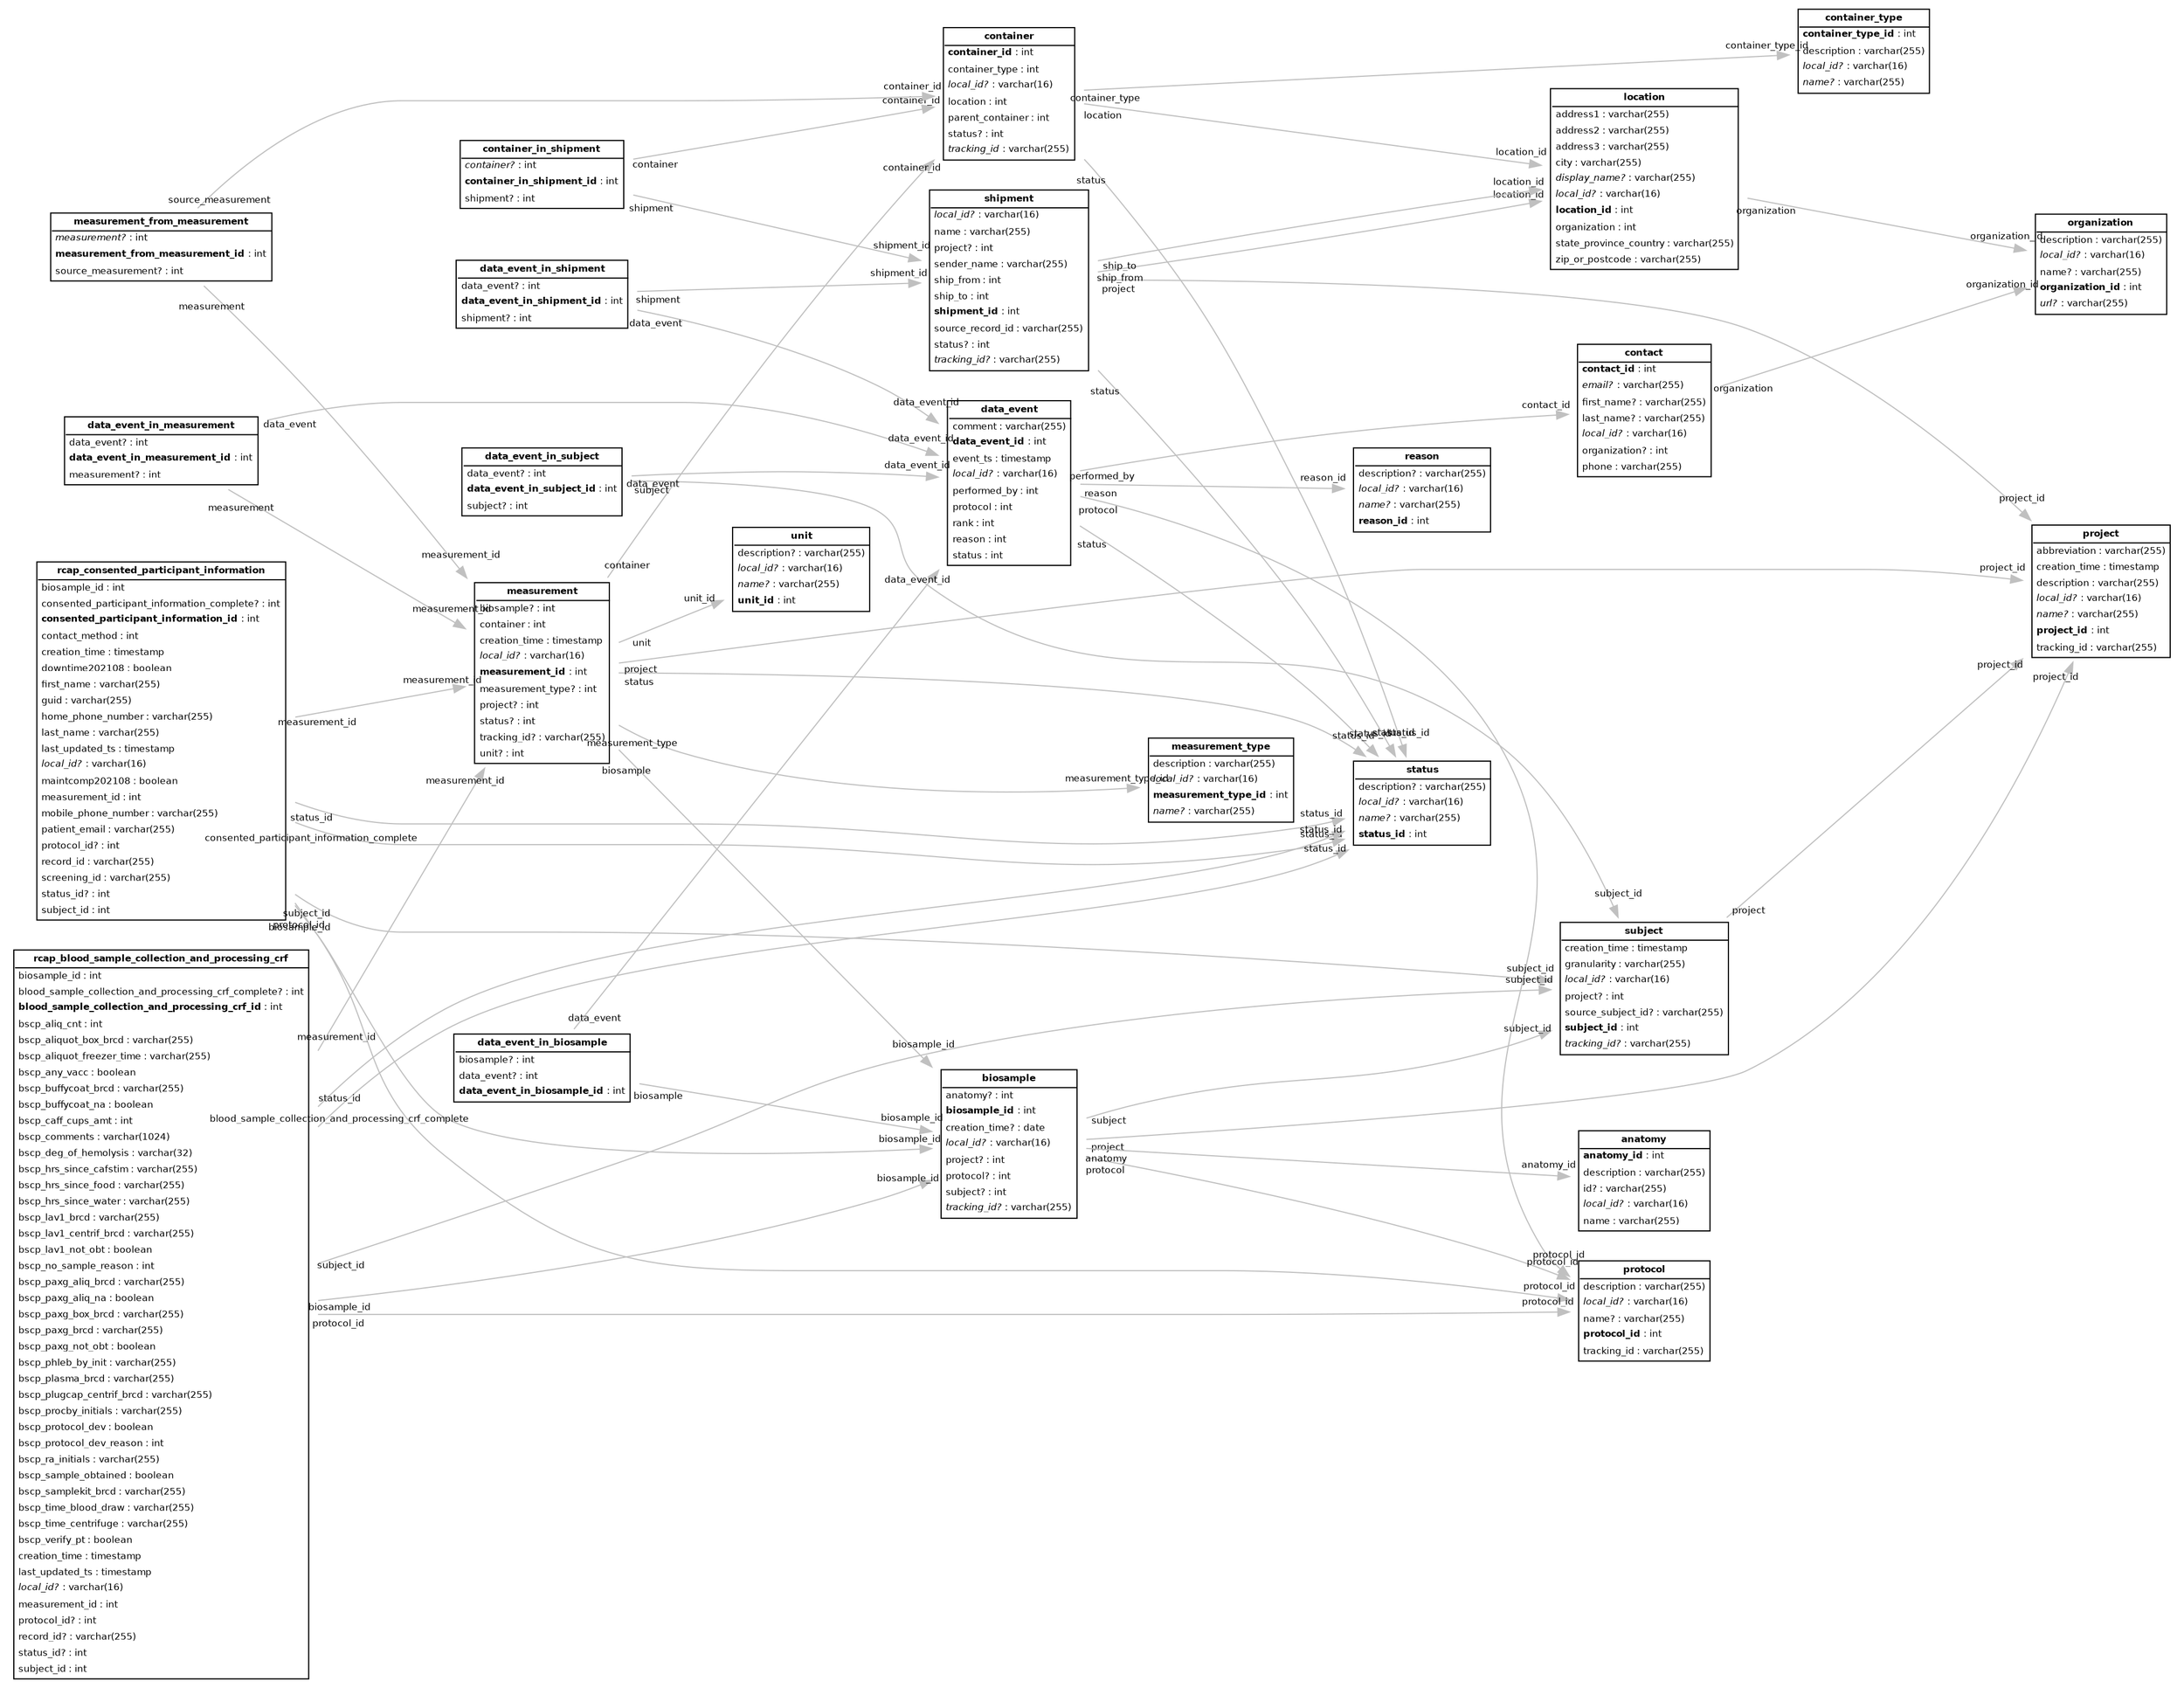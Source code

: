 digraph G {
node [fontname="Bitstream Vera Sans", fontsize=8, shape=none];
edge [color=grey, fontname="Bitstream Vera Sans", fontsize=8, labeldistance=2];
graph [rankdir=LR];
unit [label=<<TABLE BORDER="1" CELLBORDER="0" CELLSPACING="1">
	        <TR><TD><B>unit</B></TD></TR><HR></HR>
	        <TR><TD align="left">description? : varchar(255)</TD></TR>
	<TR><TD align="left"><I>local_id?</I> : varchar(16)</TD></TR>
	<TR><TD align="left"><I>name?</I> : varchar(255)</TD></TR>
	<TR><TD align="left"><B>unit_id</B> : int</TD></TR>
	        </TABLE>>];
status [label=<<TABLE BORDER="1" CELLBORDER="0" CELLSPACING="1">
	        <TR><TD><B>status</B></TD></TR><HR></HR>
	        <TR><TD align="left">description? : varchar(255)</TD></TR>
	<TR><TD align="left"><I>local_id?</I> : varchar(16)</TD></TR>
	<TR><TD align="left"><I>name?</I> : varchar(255)</TD></TR>
	<TR><TD align="left"><B>status_id</B> : int</TD></TR>
	        </TABLE>>];
reason [label=<<TABLE BORDER="1" CELLBORDER="0" CELLSPACING="1">
	        <TR><TD><B>reason</B></TD></TR><HR></HR>
	        <TR><TD align="left">description? : varchar(255)</TD></TR>
	<TR><TD align="left"><I>local_id?</I> : varchar(16)</TD></TR>
	<TR><TD align="left"><I>name?</I> : varchar(255)</TD></TR>
	<TR><TD align="left"><B>reason_id</B> : int</TD></TR>
	        </TABLE>>];
protocol [label=<<TABLE BORDER="1" CELLBORDER="0" CELLSPACING="1">
	        <TR><TD><B>protocol</B></TD></TR><HR></HR>
	        <TR><TD align="left">description : varchar(255)</TD></TR>
	<TR><TD align="left"><I>local_id?</I> : varchar(16)</TD></TR>
	<TR><TD align="left">name? : varchar(255)</TD></TR>
	<TR><TD align="left"><B>protocol_id</B> : int</TD></TR>
	<TR><TD align="left">tracking_id : varchar(255)</TD></TR>
	        </TABLE>>];
project [label=<<TABLE BORDER="1" CELLBORDER="0" CELLSPACING="1">
	        <TR><TD><B>project</B></TD></TR><HR></HR>
	        <TR><TD align="left">abbreviation : varchar(255)</TD></TR>
	<TR><TD align="left">creation_time : timestamp</TD></TR>
	<TR><TD align="left">description : varchar(255)</TD></TR>
	<TR><TD align="left"><I>local_id?</I> : varchar(16)</TD></TR>
	<TR><TD align="left"><I>name?</I> : varchar(255)</TD></TR>
	<TR><TD align="left"><B>project_id</B> : int</TD></TR>
	<TR><TD align="left">tracking_id : varchar(255)</TD></TR>
	        </TABLE>>];
organization [label=<<TABLE BORDER="1" CELLBORDER="0" CELLSPACING="1">
	        <TR><TD><B>organization</B></TD></TR><HR></HR>
	        <TR><TD align="left">description : varchar(255)</TD></TR>
	<TR><TD align="left"><I>local_id?</I> : varchar(16)</TD></TR>
	<TR><TD align="left">name? : varchar(255)</TD></TR>
	<TR><TD align="left"><B>organization_id</B> : int</TD></TR>
	<TR><TD align="left"><I>url?</I> : varchar(255)</TD></TR>
	        </TABLE>>];
measurement_type [label=<<TABLE BORDER="1" CELLBORDER="0" CELLSPACING="1">
	        <TR><TD><B>measurement_type</B></TD></TR><HR></HR>
	        <TR><TD align="left">description : varchar(255)</TD></TR>
	<TR><TD align="left"><I>local_id?</I> : varchar(16)</TD></TR>
	<TR><TD align="left"><B>measurement_type_id</B> : int</TD></TR>
	<TR><TD align="left"><I>name?</I> : varchar(255)</TD></TR>
	        </TABLE>>];
location [label=<<TABLE BORDER="1" CELLBORDER="0" CELLSPACING="1">
	        <TR><TD><B>location</B></TD></TR><HR></HR>
	        <TR><TD align="left">address1 : varchar(255)</TD></TR>
	<TR><TD align="left">address2 : varchar(255)</TD></TR>
	<TR><TD align="left">address3 : varchar(255)</TD></TR>
	<TR><TD align="left">city : varchar(255)</TD></TR>
	<TR><TD align="left"><I>display_name?</I> : varchar(255)</TD></TR>
	<TR><TD align="left"><I>local_id?</I> : varchar(16)</TD></TR>
	<TR><TD align="left"><B>location_id</B> : int</TD></TR>
	<TR><TD align="left">organization : int</TD></TR>
	<TR><TD align="left">state_province_country : varchar(255)</TD></TR>
	<TR><TD align="left">zip_or_postcode : varchar(255)</TD></TR>
	        </TABLE>>];
container_type [label=<<TABLE BORDER="1" CELLBORDER="0" CELLSPACING="1">
	        <TR><TD><B>container_type</B></TD></TR><HR></HR>
	        <TR><TD align="left"><B>container_type_id</B> : int</TD></TR>
	<TR><TD align="left">description : varchar(255)</TD></TR>
	<TR><TD align="left"><I>local_id?</I> : varchar(16)</TD></TR>
	<TR><TD align="left"><I>name?</I> : varchar(255)</TD></TR>
	        </TABLE>>];
container [label=<<TABLE BORDER="1" CELLBORDER="0" CELLSPACING="1">
	        <TR><TD><B>container</B></TD></TR><HR></HR>
	        <TR><TD align="left"><B>container_id</B> : int</TD></TR>
	<TR><TD align="left">container_type : int</TD></TR>
	<TR><TD align="left"><I>local_id?</I> : varchar(16)</TD></TR>
	<TR><TD align="left">location : int</TD></TR>
	<TR><TD align="left">parent_container : int</TD></TR>
	<TR><TD align="left">status? : int</TD></TR>
	<TR><TD align="left"><I>tracking_id</I> : varchar(255)</TD></TR>
	        </TABLE>>];
contact [label=<<TABLE BORDER="1" CELLBORDER="0" CELLSPACING="1">
	        <TR><TD><B>contact</B></TD></TR><HR></HR>
	        <TR><TD align="left"><B>contact_id</B> : int</TD></TR>
	<TR><TD align="left"><I>email?</I> : varchar(255)</TD></TR>
	<TR><TD align="left">first_name? : varchar(255)</TD></TR>
	<TR><TD align="left">last_name? : varchar(255)</TD></TR>
	<TR><TD align="left"><I>local_id?</I> : varchar(16)</TD></TR>
	<TR><TD align="left">organization? : int</TD></TR>
	<TR><TD align="left">phone : varchar(255)</TD></TR>
	        </TABLE>>];
anatomy [label=<<TABLE BORDER="1" CELLBORDER="0" CELLSPACING="1">
	        <TR><TD><B>anatomy</B></TD></TR><HR></HR>
	        <TR><TD align="left"><B>anatomy_id</B> : int</TD></TR>
	<TR><TD align="left">description : varchar(255)</TD></TR>
	<TR><TD align="left">id? : varchar(255)</TD></TR>
	<TR><TD align="left"><I>local_id?</I> : varchar(16)</TD></TR>
	<TR><TD align="left">name : varchar(255)</TD></TR>
	        </TABLE>>];
subject [label=<<TABLE BORDER="1" CELLBORDER="0" CELLSPACING="1">
	        <TR><TD><B>subject</B></TD></TR><HR></HR>
	        <TR><TD align="left">creation_time : timestamp</TD></TR>
	<TR><TD align="left">granularity : varchar(255)</TD></TR>
	<TR><TD align="left"><I>local_id?</I> : varchar(16)</TD></TR>
	<TR><TD align="left">project? : int</TD></TR>
	<TR><TD align="left">source_subject_id? : varchar(255)</TD></TR>
	<TR><TD align="left"><B>subject_id</B> : int</TD></TR>
	<TR><TD align="left"><I>tracking_id?</I> : varchar(255)</TD></TR>
	        </TABLE>>];
shipment [label=<<TABLE BORDER="1" CELLBORDER="0" CELLSPACING="1">
	        <TR><TD><B>shipment</B></TD></TR><HR></HR>
	        <TR><TD align="left"><I>local_id?</I> : varchar(16)</TD></TR>
	<TR><TD align="left">name : varchar(255)</TD></TR>
	<TR><TD align="left">project? : int</TD></TR>
	<TR><TD align="left">sender_name : varchar(255)</TD></TR>
	<TR><TD align="left">ship_from : int</TD></TR>
	<TR><TD align="left">ship_to : int</TD></TR>
	<TR><TD align="left"><B>shipment_id</B> : int</TD></TR>
	<TR><TD align="left">source_record_id : varchar(255)</TD></TR>
	<TR><TD align="left">status? : int</TD></TR>
	<TR><TD align="left"><I>tracking_id?</I> : varchar(255)</TD></TR>
	        </TABLE>>];
data_event [label=<<TABLE BORDER="1" CELLBORDER="0" CELLSPACING="1">
	        <TR><TD><B>data_event</B></TD></TR><HR></HR>
	        <TR><TD align="left">comment : varchar(255)</TD></TR>
	<TR><TD align="left"><B>data_event_id</B> : int</TD></TR>
	<TR><TD align="left">event_ts : timestamp</TD></TR>
	<TR><TD align="left"><I>local_id?</I> : varchar(16)</TD></TR>
	<TR><TD align="left">performed_by : int</TD></TR>
	<TR><TD align="left">protocol : int</TD></TR>
	<TR><TD align="left">rank : int</TD></TR>
	<TR><TD align="left">reason : int</TD></TR>
	<TR><TD align="left">status : int</TD></TR>
	        </TABLE>>];
container_in_shipment [label=<<TABLE BORDER="1" CELLBORDER="0" CELLSPACING="1">
	        <TR><TD><B>container_in_shipment</B></TD></TR><HR></HR>
	        <TR><TD align="left"><I>container?</I> : int</TD></TR>
	<TR><TD align="left"><B>container_in_shipment_id</B> : int</TD></TR>
	<TR><TD align="left">shipment? : int</TD></TR>
	        </TABLE>>];
biosample [label=<<TABLE BORDER="1" CELLBORDER="0" CELLSPACING="1">
	        <TR><TD><B>biosample</B></TD></TR><HR></HR>
	        <TR><TD align="left">anatomy? : int</TD></TR>
	<TR><TD align="left"><B>biosample_id</B> : int</TD></TR>
	<TR><TD align="left">creation_time? : date</TD></TR>
	<TR><TD align="left"><I>local_id?</I> : varchar(16)</TD></TR>
	<TR><TD align="left">project? : int</TD></TR>
	<TR><TD align="left">protocol? : int</TD></TR>
	<TR><TD align="left">subject? : int</TD></TR>
	<TR><TD align="left"><I>tracking_id?</I> : varchar(255)</TD></TR>
	        </TABLE>>];
measurement [label=<<TABLE BORDER="1" CELLBORDER="0" CELLSPACING="1">
	        <TR><TD><B>measurement</B></TD></TR><HR></HR>
	        <TR><TD align="left">biosample? : int</TD></TR>
	<TR><TD align="left">container : int</TD></TR>
	<TR><TD align="left">creation_time : timestamp</TD></TR>
	<TR><TD align="left"><I>local_id?</I> : varchar(16)</TD></TR>
	<TR><TD align="left"><B>measurement_id</B> : int</TD></TR>
	<TR><TD align="left">measurement_type? : int</TD></TR>
	<TR><TD align="left">project? : int</TD></TR>
	<TR><TD align="left">status? : int</TD></TR>
	<TR><TD align="left">tracking_id? : varchar(255)</TD></TR>
	<TR><TD align="left">unit? : int</TD></TR>
	        </TABLE>>];
data_event_in_subject [label=<<TABLE BORDER="1" CELLBORDER="0" CELLSPACING="1">
	        <TR><TD><B>data_event_in_subject</B></TD></TR><HR></HR>
	        <TR><TD align="left">data_event? : int</TD></TR>
	<TR><TD align="left"><B>data_event_in_subject_id</B> : int</TD></TR>
	<TR><TD align="left">subject? : int</TD></TR>
	        </TABLE>>];
data_event_in_shipment [label=<<TABLE BORDER="1" CELLBORDER="0" CELLSPACING="1">
	        <TR><TD><B>data_event_in_shipment</B></TD></TR><HR></HR>
	        <TR><TD align="left">data_event? : int</TD></TR>
	<TR><TD align="left"><B>data_event_in_shipment_id</B> : int</TD></TR>
	<TR><TD align="left">shipment? : int</TD></TR>
	        </TABLE>>];
data_event_in_measurement [label=<<TABLE BORDER="1" CELLBORDER="0" CELLSPACING="1">
	        <TR><TD><B>data_event_in_measurement</B></TD></TR><HR></HR>
	        <TR><TD align="left">data_event? : int</TD></TR>
	<TR><TD align="left"><B>data_event_in_measurement_id</B> : int</TD></TR>
	<TR><TD align="left">measurement? : int</TD></TR>
	        </TABLE>>];
data_event_in_biosample [label=<<TABLE BORDER="1" CELLBORDER="0" CELLSPACING="1">
	        <TR><TD><B>data_event_in_biosample</B></TD></TR><HR></HR>
	        <TR><TD align="left">biosample? : int</TD></TR>
	<TR><TD align="left">data_event? : int</TD></TR>
	<TR><TD align="left"><B>data_event_in_biosample_id</B> : int</TD></TR>
	        </TABLE>>];
rcap_consented_participant_information [label=<<TABLE BORDER="1" CELLBORDER="0" CELLSPACING="1">
	        <TR><TD><B>rcap_consented_participant_information</B></TD></TR><HR></HR>
	        <TR><TD align="left">biosample_id : int</TD></TR>
	<TR><TD align="left">consented_participant_information_complete? : int</TD></TR>
	<TR><TD align="left"><B>consented_participant_information_id</B> : int</TD></TR>
	<TR><TD align="left">contact_method : int</TD></TR>
	<TR><TD align="left">creation_time : timestamp</TD></TR>
	<TR><TD align="left">downtime202108 : boolean</TD></TR>
	<TR><TD align="left">first_name : varchar(255)</TD></TR>
	<TR><TD align="left">guid : varchar(255)</TD></TR>
	<TR><TD align="left">home_phone_number : varchar(255)</TD></TR>
	<TR><TD align="left">last_name : varchar(255)</TD></TR>
	<TR><TD align="left">last_updated_ts : timestamp</TD></TR>
	<TR><TD align="left"><I>local_id?</I> : varchar(16)</TD></TR>
	<TR><TD align="left">maintcomp202108 : boolean</TD></TR>
	<TR><TD align="left">measurement_id : int</TD></TR>
	<TR><TD align="left">mobile_phone_number : varchar(255)</TD></TR>
	<TR><TD align="left">patient_email : varchar(255)</TD></TR>
	<TR><TD align="left">protocol_id? : int</TD></TR>
	<TR><TD align="left">record_id : varchar(255)</TD></TR>
	<TR><TD align="left">screening_id : varchar(255)</TD></TR>
	<TR><TD align="left">status_id? : int</TD></TR>
	<TR><TD align="left">subject_id : int</TD></TR>
	        </TABLE>>];
rcap_blood_sample_collection_and_processing_crf [label=<<TABLE BORDER="1" CELLBORDER="0" CELLSPACING="1">
	        <TR><TD><B>rcap_blood_sample_collection_and_processing_crf</B></TD></TR><HR></HR>
	        <TR><TD align="left">biosample_id : int</TD></TR>
	<TR><TD align="left">blood_sample_collection_and_processing_crf_complete? : int</TD></TR>
	<TR><TD align="left"><B>blood_sample_collection_and_processing_crf_id</B> : int</TD></TR>
	<TR><TD align="left">bscp_aliq_cnt : int</TD></TR>
	<TR><TD align="left">bscp_aliquot_box_brcd : varchar(255)</TD></TR>
	<TR><TD align="left">bscp_aliquot_freezer_time : varchar(255)</TD></TR>
	<TR><TD align="left">bscp_any_vacc : boolean</TD></TR>
	<TR><TD align="left">bscp_buffycoat_brcd : varchar(255)</TD></TR>
	<TR><TD align="left">bscp_buffycoat_na : boolean</TD></TR>
	<TR><TD align="left">bscp_caff_cups_amt : int</TD></TR>
	<TR><TD align="left">bscp_comments : varchar(1024)</TD></TR>
	<TR><TD align="left">bscp_deg_of_hemolysis : varchar(32)</TD></TR>
	<TR><TD align="left">bscp_hrs_since_cafstim : varchar(255)</TD></TR>
	<TR><TD align="left">bscp_hrs_since_food : varchar(255)</TD></TR>
	<TR><TD align="left">bscp_hrs_since_water : varchar(255)</TD></TR>
	<TR><TD align="left">bscp_lav1_brcd : varchar(255)</TD></TR>
	<TR><TD align="left">bscp_lav1_centrif_brcd : varchar(255)</TD></TR>
	<TR><TD align="left">bscp_lav1_not_obt : boolean</TD></TR>
	<TR><TD align="left">bscp_no_sample_reason : int</TD></TR>
	<TR><TD align="left">bscp_paxg_aliq_brcd : varchar(255)</TD></TR>
	<TR><TD align="left">bscp_paxg_aliq_na : boolean</TD></TR>
	<TR><TD align="left">bscp_paxg_box_brcd : varchar(255)</TD></TR>
	<TR><TD align="left">bscp_paxg_brcd : varchar(255)</TD></TR>
	<TR><TD align="left">bscp_paxg_not_obt : boolean</TD></TR>
	<TR><TD align="left">bscp_phleb_by_init : varchar(255)</TD></TR>
	<TR><TD align="left">bscp_plasma_brcd : varchar(255)</TD></TR>
	<TR><TD align="left">bscp_plugcap_centrif_brcd : varchar(255)</TD></TR>
	<TR><TD align="left">bscp_procby_initials : varchar(255)</TD></TR>
	<TR><TD align="left">bscp_protocol_dev : boolean</TD></TR>
	<TR><TD align="left">bscp_protocol_dev_reason : int</TD></TR>
	<TR><TD align="left">bscp_ra_initials : varchar(255)</TD></TR>
	<TR><TD align="left">bscp_sample_obtained : boolean</TD></TR>
	<TR><TD align="left">bscp_samplekit_brcd : varchar(255)</TD></TR>
	<TR><TD align="left">bscp_time_blood_draw : varchar(255)</TD></TR>
	<TR><TD align="left">bscp_time_centrifuge : varchar(255)</TD></TR>
	<TR><TD align="left">bscp_verify_pt : boolean</TD></TR>
	<TR><TD align="left">creation_time : timestamp</TD></TR>
	<TR><TD align="left">last_updated_ts : timestamp</TD></TR>
	<TR><TD align="left"><I>local_id?</I> : varchar(16)</TD></TR>
	<TR><TD align="left">measurement_id : int</TD></TR>
	<TR><TD align="left">protocol_id? : int</TD></TR>
	<TR><TD align="left">record_id? : varchar(255)</TD></TR>
	<TR><TD align="left">status_id? : int</TD></TR>
	<TR><TD align="left">subject_id : int</TD></TR>
	        </TABLE>>];
measurement_from_measurement [label=<<TABLE BORDER="1" CELLBORDER="0" CELLSPACING="1">
	        <TR><TD><B>measurement_from_measurement</B></TD></TR><HR></HR>
	        <TR><TD align="left"><I>measurement?</I> : int</TD></TR>
	<TR><TD align="left"><B>measurement_from_measurement_id</B> : int</TD></TR>
	<TR><TD align="left">source_measurement? : int</TD></TR>
	        </TABLE>>];
location -> organization  [headlabel=organization_id, minlen=3, taillabel=organization, xlabel="                                                      "];
container -> container_type  [headlabel=container_type_id, minlen=4, taillabel=container_type, xlabel="                                                              "];
container -> location  [headlabel=location_id, minlen=3, taillabel=location, xlabel="                                      "];
container -> status  [headlabel=status_id, minlen=2, taillabel=status, xlabel="                              "];
contact -> organization  [headlabel=organization_id, minlen=3, taillabel=organization, xlabel="                                                      "];
subject -> project  [headlabel=project_id, minlen=3, taillabel=project, xlabel="                                  "];
shipment -> project  [headlabel=project_id, minlen=3, taillabel=project, xlabel="                                  "];
shipment -> location  [headlabel=location_id, minlen=3, taillabel=ship_from, xlabel="                                        "];
shipment -> location  [headlabel=location_id, minlen=3, taillabel=ship_to, xlabel="                                    "];
shipment -> status  [headlabel=status_id, minlen=2, taillabel=status, xlabel="                              "];
data_event -> contact  [headlabel=contact_id, minlen=3, taillabel=performed_by, xlabel="                                            "];
data_event -> protocol  [headlabel=protocol_id, minlen=3, taillabel=protocol, xlabel="                                      "];
data_event -> reason  [headlabel=reason_id, minlen=2, taillabel=reason, xlabel="                              "];
data_event -> status  [headlabel=status_id, minlen=2, taillabel=status, xlabel="                              "];
container_in_shipment -> container  [headlabel=container_id, minlen=3, taillabel=container, xlabel="                                          "];
container_in_shipment -> shipment  [headlabel=shipment_id, minlen=3, taillabel=shipment, xlabel="                                      "];
biosample -> anatomy  [headlabel=anatomy_id, minlen=3, taillabel=anatomy, xlabel="                                  "];
biosample -> project  [headlabel=project_id, minlen=3, taillabel=project, xlabel="                                  "];
biosample -> protocol  [headlabel=protocol_id, minlen=3, taillabel=protocol, xlabel="                                      "];
biosample -> subject  [headlabel=subject_id, minlen=3, taillabel=subject, xlabel="                                  "];
measurement -> biosample  [headlabel=biosample_id, minlen=3, taillabel=biosample, xlabel="                                          "];
measurement -> container  [headlabel=container_id, minlen=3, taillabel=container, xlabel="                                          "];
measurement -> measurement_type  [headlabel=measurement_type_id, minlen=4, taillabel=measurement_type, xlabel="                                                                      "];
measurement -> project  [headlabel=project_id, minlen=3, taillabel=project, xlabel="                                  "];
measurement -> status  [headlabel=status_id, minlen=2, taillabel=status, xlabel="                              "];
measurement -> unit  [headlabel=unit_id, minlen=2, taillabel=unit, xlabel="                      "];
data_event_in_subject -> data_event  [headlabel=data_event_id, minlen=3, taillabel=data_event, xlabel="                                              "];
data_event_in_subject -> subject  [headlabel=subject_id, minlen=3, taillabel=subject, xlabel="                                  "];
data_event_in_shipment -> data_event  [headlabel=data_event_id, minlen=3, taillabel=data_event, xlabel="                                              "];
data_event_in_shipment -> shipment  [headlabel=shipment_id, minlen=3, taillabel=shipment, xlabel="                                      "];
data_event_in_measurement -> data_event  [headlabel=data_event_id, minlen=3, taillabel=data_event, xlabel="                                              "];
data_event_in_measurement -> measurement  [headlabel=measurement_id, minlen=3, taillabel=measurement, xlabel="                                                  "];
data_event_in_biosample -> biosample  [headlabel=biosample_id, minlen=3, taillabel=biosample, xlabel="                                          "];
data_event_in_biosample -> data_event  [headlabel=data_event_id, minlen=3, taillabel=data_event, xlabel="                                              "];
rcap_consented_participant_information -> biosample  [headlabel=biosample_id, minlen=3, taillabel=biosample_id, xlabel="                                                "];
rcap_consented_participant_information -> status  [headlabel=status_id, minlen=5, taillabel=consented_participant_information_complete, xlabel="                                                                                                      "];
rcap_consented_participant_information -> measurement  [headlabel=measurement_id, minlen=3, taillabel=measurement_id, xlabel="                                                        "];
rcap_consented_participant_information -> protocol  [headlabel=protocol_id, minlen=3, taillabel=protocol_id, xlabel="                                            "];
rcap_consented_participant_information -> status  [headlabel=status_id, minlen=3, taillabel=status_id, xlabel="                                    "];
rcap_consented_participant_information -> subject  [headlabel=subject_id, minlen=3, taillabel=subject_id, xlabel="                                        "];
rcap_blood_sample_collection_and_processing_crf -> biosample  [headlabel=biosample_id, minlen=3, taillabel=biosample_id, xlabel="                                                "];
rcap_blood_sample_collection_and_processing_crf -> status  [headlabel=status_id, minlen=5, taillabel=blood_sample_collection_and_processing_crf_complete, xlabel="                                                                                                                        "];
rcap_blood_sample_collection_and_processing_crf -> measurement  [headlabel=measurement_id, minlen=3, taillabel=measurement_id, xlabel="                                                        "];
rcap_blood_sample_collection_and_processing_crf -> protocol  [headlabel=protocol_id, minlen=3, taillabel=protocol_id, xlabel="                                            "];
rcap_blood_sample_collection_and_processing_crf -> status  [headlabel=status_id, minlen=3, taillabel=status_id, xlabel="                                    "];
rcap_blood_sample_collection_and_processing_crf -> subject  [headlabel=subject_id, minlen=3, taillabel=subject_id, xlabel="                                        "];
measurement_from_measurement -> measurement  [headlabel=measurement_id, minlen=3, taillabel=measurement, xlabel="                                                  "];
measurement_from_measurement -> container  [headlabel=container_id, minlen=4, taillabel=source_measurement, xlabel="                                                            "];
}
